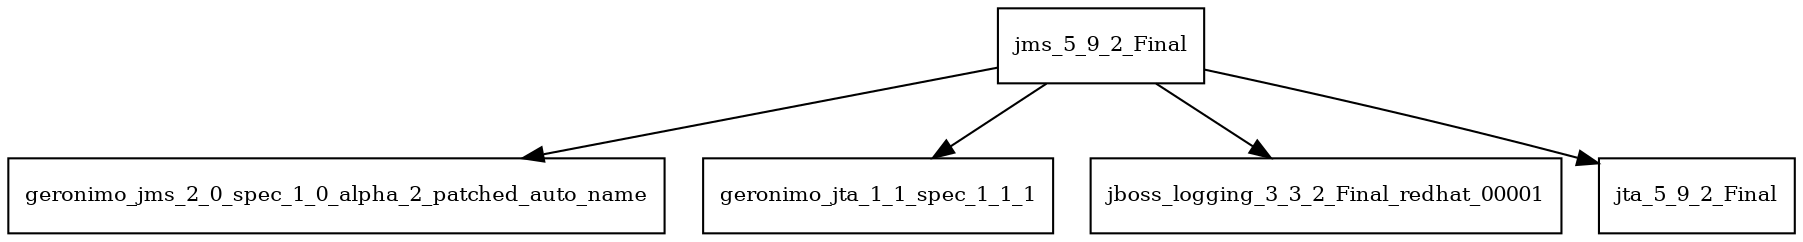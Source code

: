digraph jms_5_9_2_Final_dependencies {
  node [shape = box, fontsize=10.0];
  jms_5_9_2_Final -> geronimo_jms_2_0_spec_1_0_alpha_2_patched_auto_name;
  jms_5_9_2_Final -> geronimo_jta_1_1_spec_1_1_1;
  jms_5_9_2_Final -> jboss_logging_3_3_2_Final_redhat_00001;
  jms_5_9_2_Final -> jta_5_9_2_Final;
}
